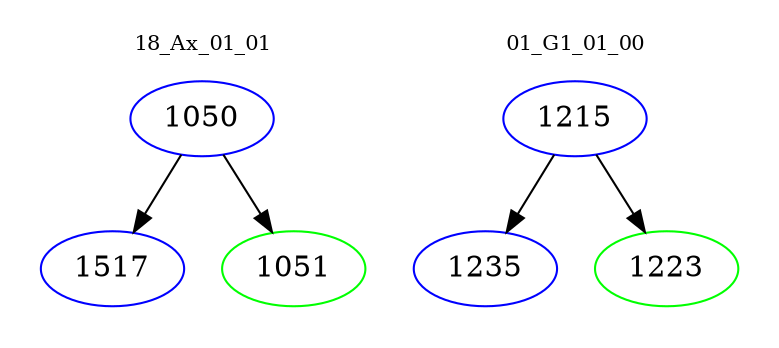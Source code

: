 digraph{
subgraph cluster_0 {
color = white
label = "18_Ax_01_01";
fontsize=10;
T0_1050 [label="1050", color="blue"]
T0_1050 -> T0_1517 [color="black"]
T0_1517 [label="1517", color="blue"]
T0_1050 -> T0_1051 [color="black"]
T0_1051 [label="1051", color="green"]
}
subgraph cluster_1 {
color = white
label = "01_G1_01_00";
fontsize=10;
T1_1215 [label="1215", color="blue"]
T1_1215 -> T1_1235 [color="black"]
T1_1235 [label="1235", color="blue"]
T1_1215 -> T1_1223 [color="black"]
T1_1223 [label="1223", color="green"]
}
}
